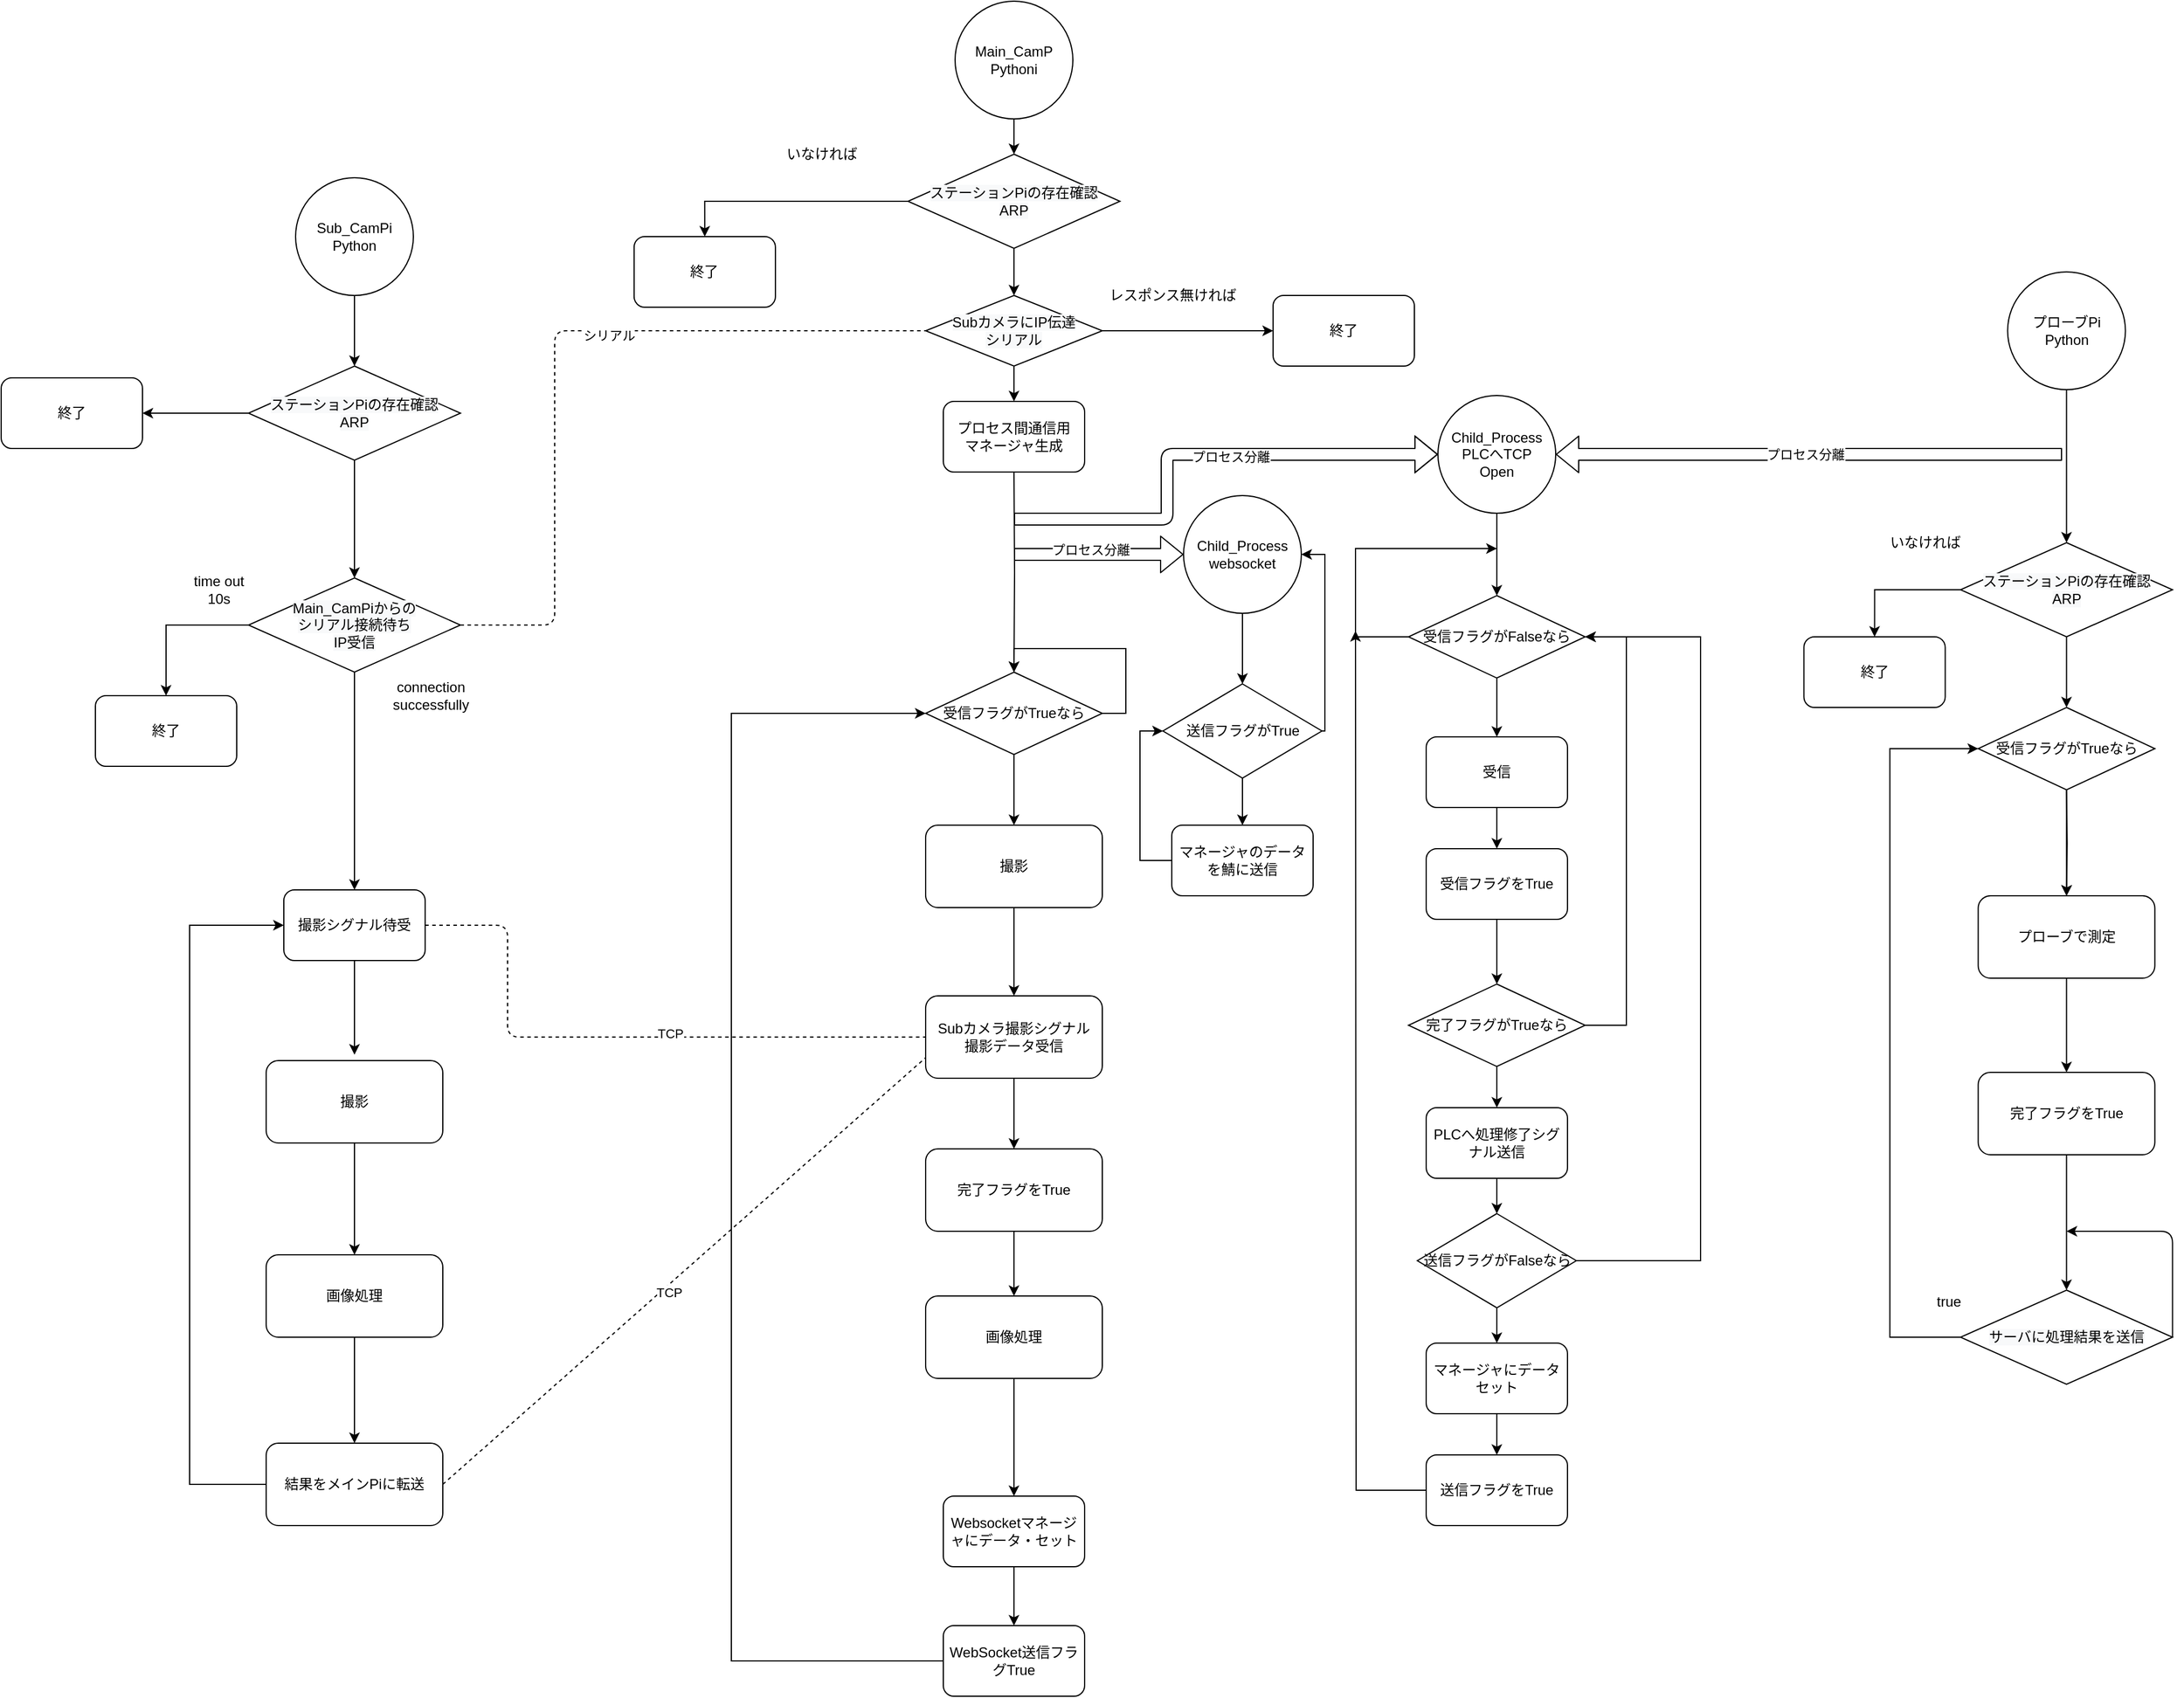 <mxfile version="13.10.4" type="github">
  <diagram id="wkKprQKMh2lIjEy9JK0p" name="Page-1">
    <mxGraphModel dx="2500" dy="1981" grid="1" gridSize="10" guides="1" tooltips="1" connect="1" arrows="1" fold="1" page="1" pageScale="1" pageWidth="827" pageHeight="1169" math="0" shadow="0">
      <root>
        <mxCell id="0" />
        <mxCell id="1" parent="0" />
        <mxCell id="7-3Q7KgSMtSj3p_TCm8j-2" style="edgeStyle=orthogonalEdgeStyle;rounded=0;orthogonalLoop=1;jettySize=auto;html=1;entryX=0.5;entryY=0;entryDx=0;entryDy=0;" parent="1" source="dFKXp6tCZQXhxMECFwLC-1" target="LhpffrZuen5v1YRQ7B42-1" edge="1">
          <mxGeometry relative="1" as="geometry" />
        </mxCell>
        <mxCell id="dFKXp6tCZQXhxMECFwLC-1" value="Main_CamP&lt;br&gt;Pythoni" style="ellipse;whiteSpace=wrap;html=1;aspect=fixed;" parent="1" vertex="1">
          <mxGeometry x="100" y="-440" width="100" height="100" as="geometry" />
        </mxCell>
        <mxCell id="qD_2ZNkwh3tH0Hq8MnKl-32" style="edgeStyle=orthogonalEdgeStyle;rounded=0;orthogonalLoop=1;jettySize=auto;html=1;entryX=0;entryY=0.5;entryDx=0;entryDy=0;exitX=0;exitY=0.5;exitDx=0;exitDy=0;" parent="1" source="YXvn23vjxqq8DgFYmBK6-69" target="YXvn23vjxqq8DgFYmBK6-9" edge="1">
          <mxGeometry relative="1" as="geometry">
            <Array as="points">
              <mxPoint x="-90" y="970" />
              <mxPoint x="-90" y="165" />
            </Array>
            <mxPoint x="75" y="165" as="targetPoint" />
            <mxPoint x="60.0" y="860.0" as="sourcePoint" />
          </mxGeometry>
        </mxCell>
        <mxCell id="gs2BWEIWhmqGeNFwZReW-1" style="edgeStyle=orthogonalEdgeStyle;rounded=0;orthogonalLoop=1;jettySize=auto;html=1;entryX=0.5;entryY=0;entryDx=0;entryDy=0;exitX=0.5;exitY=1;exitDx=0;exitDy=0;" parent="1" source="YXvn23vjxqq8DgFYmBK6-9" target="dFKXp6tCZQXhxMECFwLC-113" edge="1">
          <mxGeometry relative="1" as="geometry">
            <mxPoint x="150" y="200" as="sourcePoint" />
          </mxGeometry>
        </mxCell>
        <mxCell id="ztofhrs_hkuCxPjCwXTj-53" style="edgeStyle=orthogonalEdgeStyle;rounded=0;orthogonalLoop=1;jettySize=auto;html=1;entryX=0.5;entryY=0;entryDx=0;entryDy=0;" parent="1" source="dFKXp6tCZQXhxMECFwLC-113" target="ztofhrs_hkuCxPjCwXTj-52" edge="1">
          <mxGeometry relative="1" as="geometry" />
        </mxCell>
        <mxCell id="dFKXp6tCZQXhxMECFwLC-113" value="撮影" style="rounded=1;whiteSpace=wrap;html=1;" parent="1" vertex="1">
          <mxGeometry x="75" y="260" width="150" height="70" as="geometry" />
        </mxCell>
        <mxCell id="_6dwRvxBaeqmldl8VEm--12" style="edgeStyle=orthogonalEdgeStyle;rounded=0;orthogonalLoop=1;jettySize=auto;html=1;entryX=0.5;entryY=0;entryDx=0;entryDy=0;" parent="1" source="dFKXp6tCZQXhxMECFwLC-123" target="qD_2ZNkwh3tH0Hq8MnKl-52" edge="1">
          <mxGeometry relative="1" as="geometry">
            <mxPoint x="1043.75" y="-70" as="targetPoint" />
          </mxGeometry>
        </mxCell>
        <mxCell id="dFKXp6tCZQXhxMECFwLC-123" value="プローブPi&lt;br&gt;Python" style="ellipse;whiteSpace=wrap;html=1;aspect=fixed;" parent="1" vertex="1">
          <mxGeometry x="993.75" y="-210" width="100" height="100" as="geometry" />
        </mxCell>
        <mxCell id="dFKXp6tCZQXhxMECFwLC-128" style="edgeStyle=orthogonalEdgeStyle;rounded=0;orthogonalLoop=1;jettySize=auto;html=1;exitX=0.5;exitY=1;exitDx=0;exitDy=0;" parent="1" target="dFKXp6tCZQXhxMECFwLC-130" edge="1">
          <mxGeometry relative="1" as="geometry">
            <mxPoint x="1043.75" y="230" as="sourcePoint" />
          </mxGeometry>
        </mxCell>
        <mxCell id="dFKXp6tCZQXhxMECFwLC-129" style="edgeStyle=orthogonalEdgeStyle;rounded=0;orthogonalLoop=1;jettySize=auto;html=1;" parent="1" source="dFKXp6tCZQXhxMECFwLC-130" target="dFKXp6tCZQXhxMECFwLC-154" edge="1">
          <mxGeometry relative="1" as="geometry" />
        </mxCell>
        <mxCell id="dFKXp6tCZQXhxMECFwLC-130" value="プローブで測定" style="rounded=1;whiteSpace=wrap;html=1;" parent="1" vertex="1">
          <mxGeometry x="968.75" y="320" width="150" height="70" as="geometry" />
        </mxCell>
        <mxCell id="qD_2ZNkwh3tH0Hq8MnKl-39" style="edgeStyle=orthogonalEdgeStyle;rounded=0;orthogonalLoop=1;jettySize=auto;html=1;entryX=0;entryY=0.5;entryDx=0;entryDy=0;" parent="1" source="dFKXp6tCZQXhxMECFwLC-134" target="YXvn23vjxqq8DgFYmBK6-66" edge="1">
          <mxGeometry relative="1" as="geometry">
            <Array as="points">
              <mxPoint x="893.75" y="695" />
              <mxPoint x="893.75" y="195" />
            </Array>
            <mxPoint x="968.75" y="195" as="targetPoint" />
          </mxGeometry>
        </mxCell>
        <mxCell id="dFKXp6tCZQXhxMECFwLC-134" value="&lt;span style=&quot;color: rgb(0 , 0 , 0) ; font-family: &amp;#34;helvetica&amp;#34; ; font-size: 12px ; font-style: normal ; font-weight: 400 ; letter-spacing: normal ; text-align: center ; text-indent: 0px ; text-transform: none ; word-spacing: 0px ; background-color: rgb(248 , 249 , 250) ; display: inline ; float: none&quot;&gt;サーバに処理結果を送信&lt;br&gt;&lt;/span&gt;" style="rhombus;whiteSpace=wrap;html=1;" parent="1" vertex="1">
          <mxGeometry x="953.75" y="655" width="180" height="80" as="geometry" />
        </mxCell>
        <mxCell id="dFKXp6tCZQXhxMECFwLC-135" value="true" style="text;html=1;strokeColor=none;fillColor=none;align=center;verticalAlign=middle;whiteSpace=wrap;rounded=0;" parent="1" vertex="1">
          <mxGeometry x="923.75" y="655" width="40" height="20" as="geometry" />
        </mxCell>
        <mxCell id="dFKXp6tCZQXhxMECFwLC-136" value="" style="endArrow=classic;html=1;" parent="1" edge="1">
          <mxGeometry width="50" height="50" relative="1" as="geometry">
            <mxPoint x="1133.75" y="695.0" as="sourcePoint" />
            <mxPoint x="1043.75" y="605.0" as="targetPoint" />
            <Array as="points">
              <mxPoint x="1133.75" y="605" />
            </Array>
          </mxGeometry>
        </mxCell>
        <mxCell id="qD_2ZNkwh3tH0Hq8MnKl-40" style="edgeStyle=orthogonalEdgeStyle;rounded=0;orthogonalLoop=1;jettySize=auto;html=1;entryX=0.5;entryY=0;entryDx=0;entryDy=0;" parent="1" source="dFKXp6tCZQXhxMECFwLC-154" target="dFKXp6tCZQXhxMECFwLC-134" edge="1">
          <mxGeometry relative="1" as="geometry" />
        </mxCell>
        <mxCell id="dFKXp6tCZQXhxMECFwLC-154" value="完了フラグをTrue" style="rounded=1;whiteSpace=wrap;html=1;" parent="1" vertex="1">
          <mxGeometry x="968.75" y="470" width="150" height="70" as="geometry" />
        </mxCell>
        <mxCell id="dFKXp6tCZQXhxMECFwLC-188" style="edgeStyle=orthogonalEdgeStyle;rounded=0;orthogonalLoop=1;jettySize=auto;html=1;entryX=0.5;entryY=0;entryDx=0;entryDy=0;" parent="1" source="dFKXp6tCZQXhxMECFwLC-186" edge="1">
          <mxGeometry relative="1" as="geometry">
            <mxPoint x="150" y="660" as="targetPoint" />
          </mxGeometry>
        </mxCell>
        <mxCell id="dFKXp6tCZQXhxMECFwLC-186" value="完了フラグをTrue" style="rounded=1;whiteSpace=wrap;html=1;" parent="1" vertex="1">
          <mxGeometry x="75" y="535" width="150" height="70" as="geometry" />
        </mxCell>
        <mxCell id="bqaIwRByT3U3bhcLjqRG-1" style="edgeStyle=orthogonalEdgeStyle;rounded=0;orthogonalLoop=1;jettySize=auto;html=1;entryX=0.5;entryY=0;entryDx=0;entryDy=0;" parent="1" source="LhpffrZuen5v1YRQ7B42-1" target="LhpffrZuen5v1YRQ7B42-6" edge="1">
          <mxGeometry relative="1" as="geometry" />
        </mxCell>
        <mxCell id="YXvn23vjxqq8DgFYmBK6-22" style="edgeStyle=orthogonalEdgeStyle;rounded=0;orthogonalLoop=1;jettySize=auto;html=1;" edge="1" parent="1" source="LhpffrZuen5v1YRQ7B42-1" target="YXvn23vjxqq8DgFYmBK6-19">
          <mxGeometry relative="1" as="geometry" />
        </mxCell>
        <mxCell id="LhpffrZuen5v1YRQ7B42-1" value="&lt;span style=&quot;color: rgb(0 , 0 , 0) ; font-family: &amp;#34;helvetica&amp;#34; ; font-size: 12px ; font-style: normal ; font-weight: 400 ; letter-spacing: normal ; text-align: center ; text-indent: 0px ; text-transform: none ; word-spacing: 0px ; background-color: rgb(248 , 249 , 250) ; display: inline ; float: none&quot;&gt;ステーションPiの存在確認&lt;br&gt;ARP&lt;br&gt;&lt;/span&gt;" style="rhombus;whiteSpace=wrap;html=1;" parent="1" vertex="1">
          <mxGeometry x="60" y="-310" width="180" height="80" as="geometry" />
        </mxCell>
        <mxCell id="LhpffrZuen5v1YRQ7B42-6" value="終了" style="rounded=1;whiteSpace=wrap;html=1;" parent="1" vertex="1">
          <mxGeometry x="-172.56" y="-240" width="120" height="60" as="geometry" />
        </mxCell>
        <mxCell id="RAQM219WPo-PwNDTgjSl-5" style="edgeStyle=orthogonalEdgeStyle;rounded=0;orthogonalLoop=1;jettySize=auto;html=1;" parent="1" source="ztofhrs_hkuCxPjCwXTj-3" target="RAQM219WPo-PwNDTgjSl-1" edge="1">
          <mxGeometry relative="1" as="geometry" />
        </mxCell>
        <mxCell id="ztofhrs_hkuCxPjCwXTj-3" value="Sub_CamPi&lt;br&gt;Python" style="ellipse;whiteSpace=wrap;html=1;aspect=fixed;" parent="1" vertex="1">
          <mxGeometry x="-460" y="-290" width="100" height="100" as="geometry" />
        </mxCell>
        <mxCell id="qD_2ZNkwh3tH0Hq8MnKl-19" style="edgeStyle=orthogonalEdgeStyle;rounded=0;orthogonalLoop=1;jettySize=auto;html=1;" parent="1" source="ztofhrs_hkuCxPjCwXTj-6" target="qD_2ZNkwh3tH0Hq8MnKl-21" edge="1">
          <mxGeometry relative="1" as="geometry">
            <mxPoint x="-570" y="90" as="targetPoint" />
          </mxGeometry>
        </mxCell>
        <mxCell id="qD_2ZNkwh3tH0Hq8MnKl-25" style="edgeStyle=orthogonalEdgeStyle;rounded=0;orthogonalLoop=1;jettySize=auto;html=1;" parent="1" source="ztofhrs_hkuCxPjCwXTj-6" target="ztofhrs_hkuCxPjCwXTj-34" edge="1">
          <mxGeometry relative="1" as="geometry" />
        </mxCell>
        <mxCell id="ztofhrs_hkuCxPjCwXTj-6" value="&lt;span style=&quot;color: rgb(0 , 0 , 0) ; font-family: &amp;#34;helvetica&amp;#34; ; font-size: 12px ; font-style: normal ; font-weight: 400 ; letter-spacing: normal ; text-align: center ; text-indent: 0px ; text-transform: none ; word-spacing: 0px ; background-color: rgb(248 , 249 , 250) ; display: inline ; float: none&quot;&gt;&lt;span style=&quot;font-family: &amp;#34;helvetica&amp;#34;&quot;&gt;Main_CamPi&lt;/span&gt;からの&lt;br&gt;シリアル接続待ち&lt;br&gt;IP受信&lt;br&gt;&lt;/span&gt;" style="rhombus;whiteSpace=wrap;html=1;" parent="1" vertex="1">
          <mxGeometry x="-500" y="50" width="180" height="80" as="geometry" />
        </mxCell>
        <mxCell id="ztofhrs_hkuCxPjCwXTj-7" value="connection successfully" style="text;html=1;strokeColor=none;fillColor=none;align=center;verticalAlign=middle;whiteSpace=wrap;rounded=0;" parent="1" vertex="1">
          <mxGeometry x="-390" y="130" width="90" height="40" as="geometry" />
        </mxCell>
        <mxCell id="ztofhrs_hkuCxPjCwXTj-50" style="edgeStyle=orthogonalEdgeStyle;rounded=0;orthogonalLoop=1;jettySize=auto;html=1;entryX=0;entryY=0.5;entryDx=0;entryDy=0;" parent="1" source="ztofhrs_hkuCxPjCwXTj-9" target="ztofhrs_hkuCxPjCwXTj-34" edge="1">
          <mxGeometry relative="1" as="geometry">
            <Array as="points">
              <mxPoint x="-550" y="820" />
              <mxPoint x="-550" y="345" />
            </Array>
          </mxGeometry>
        </mxCell>
        <mxCell id="ztofhrs_hkuCxPjCwXTj-9" value="結果をメインPiに転送" style="rounded=1;whiteSpace=wrap;html=1;" parent="1" vertex="1">
          <mxGeometry x="-485" y="785" width="150" height="70" as="geometry" />
        </mxCell>
        <mxCell id="ztofhrs_hkuCxPjCwXTj-22" style="edgeStyle=orthogonalEdgeStyle;rounded=0;orthogonalLoop=1;jettySize=auto;html=1;entryX=0.5;entryY=0;entryDx=0;entryDy=0;" parent="1" source="ztofhrs_hkuCxPjCwXTj-24" target="ztofhrs_hkuCxPjCwXTj-36" edge="1">
          <mxGeometry relative="1" as="geometry" />
        </mxCell>
        <mxCell id="ztofhrs_hkuCxPjCwXTj-24" value="撮影" style="rounded=1;whiteSpace=wrap;html=1;" parent="1" vertex="1">
          <mxGeometry x="-485" y="460" width="150" height="70" as="geometry" />
        </mxCell>
        <mxCell id="ztofhrs_hkuCxPjCwXTj-51" style="edgeStyle=orthogonalEdgeStyle;rounded=0;orthogonalLoop=1;jettySize=auto;html=1;" parent="1" source="ztofhrs_hkuCxPjCwXTj-34" edge="1">
          <mxGeometry relative="1" as="geometry">
            <mxPoint x="-410" y="455" as="targetPoint" />
          </mxGeometry>
        </mxCell>
        <mxCell id="ztofhrs_hkuCxPjCwXTj-34" value="撮影シグナル待受" style="rounded=1;whiteSpace=wrap;html=1;" parent="1" vertex="1">
          <mxGeometry x="-470.0" y="315" width="120" height="60" as="geometry" />
        </mxCell>
        <mxCell id="ztofhrs_hkuCxPjCwXTj-35" style="edgeStyle=orthogonalEdgeStyle;rounded=0;orthogonalLoop=1;jettySize=auto;html=1;entryX=0.5;entryY=0;entryDx=0;entryDy=0;" parent="1" source="ztofhrs_hkuCxPjCwXTj-36" target="ztofhrs_hkuCxPjCwXTj-9" edge="1">
          <mxGeometry relative="1" as="geometry" />
        </mxCell>
        <mxCell id="ztofhrs_hkuCxPjCwXTj-36" value="画像処理" style="rounded=1;whiteSpace=wrap;html=1;" parent="1" vertex="1">
          <mxGeometry x="-485" y="625" width="150" height="70" as="geometry" />
        </mxCell>
        <mxCell id="ztofhrs_hkuCxPjCwXTj-44" value="time out&lt;br&gt;10s" style="text;html=1;strokeColor=none;fillColor=none;align=center;verticalAlign=middle;whiteSpace=wrap;rounded=0;" parent="1" vertex="1">
          <mxGeometry x="-560" y="50" width="70" height="20" as="geometry" />
        </mxCell>
        <mxCell id="ztofhrs_hkuCxPjCwXTj-54" style="edgeStyle=orthogonalEdgeStyle;rounded=0;orthogonalLoop=1;jettySize=auto;html=1;" parent="1" source="ztofhrs_hkuCxPjCwXTj-52" target="dFKXp6tCZQXhxMECFwLC-186" edge="1">
          <mxGeometry relative="1" as="geometry" />
        </mxCell>
        <mxCell id="ztofhrs_hkuCxPjCwXTj-52" value="Subカメラ撮影シグナル&lt;br&gt;撮影データ受信" style="rounded=1;whiteSpace=wrap;html=1;" parent="1" vertex="1">
          <mxGeometry x="75" y="405" width="150" height="70" as="geometry" />
        </mxCell>
        <mxCell id="YXvn23vjxqq8DgFYmBK6-72" style="edgeStyle=orthogonalEdgeStyle;rounded=0;orthogonalLoop=1;jettySize=auto;html=1;entryX=0.5;entryY=0;entryDx=0;entryDy=0;" edge="1" parent="1" source="ztofhrs_hkuCxPjCwXTj-56" target="YXvn23vjxqq8DgFYmBK6-71">
          <mxGeometry relative="1" as="geometry" />
        </mxCell>
        <mxCell id="ztofhrs_hkuCxPjCwXTj-56" value="画像処理" style="rounded=1;whiteSpace=wrap;html=1;" parent="1" vertex="1">
          <mxGeometry x="75" y="660" width="150" height="70" as="geometry" />
        </mxCell>
        <mxCell id="qD_2ZNkwh3tH0Hq8MnKl-10" value="いなければ" style="text;html=1;strokeColor=none;fillColor=none;align=center;verticalAlign=middle;whiteSpace=wrap;rounded=0;" parent="1" vertex="1">
          <mxGeometry x="-52.56" y="-320" width="80" height="20" as="geometry" />
        </mxCell>
        <mxCell id="qD_2ZNkwh3tH0Hq8MnKl-21" value="終了" style="rounded=1;whiteSpace=wrap;html=1;" parent="1" vertex="1">
          <mxGeometry x="-630" y="150" width="120" height="60" as="geometry" />
        </mxCell>
        <mxCell id="qD_2ZNkwh3tH0Hq8MnKl-23" value="" style="endArrow=none;dashed=1;html=1;exitX=1;exitY=0.5;exitDx=0;exitDy=0;entryX=0;entryY=0.5;entryDx=0;entryDy=0;" parent="1" source="ztofhrs_hkuCxPjCwXTj-34" target="ztofhrs_hkuCxPjCwXTj-52" edge="1">
          <mxGeometry width="50" height="50" relative="1" as="geometry">
            <mxPoint x="-200" y="490" as="sourcePoint" />
            <mxPoint x="-150" y="440" as="targetPoint" />
            <Array as="points">
              <mxPoint x="-280" y="345" />
              <mxPoint x="-280" y="440" />
            </Array>
          </mxGeometry>
        </mxCell>
        <mxCell id="qD_2ZNkwh3tH0Hq8MnKl-28" value="TCP" style="edgeLabel;html=1;align=center;verticalAlign=middle;resizable=0;points=[];" parent="qD_2ZNkwh3tH0Hq8MnKl-23" vertex="1" connectable="0">
          <mxGeometry x="0.164" y="3" relative="1" as="geometry">
            <mxPoint as="offset" />
          </mxGeometry>
        </mxCell>
        <mxCell id="qD_2ZNkwh3tH0Hq8MnKl-26" value="" style="endArrow=none;dashed=1;html=1;exitX=1;exitY=0.5;exitDx=0;exitDy=0;entryX=0;entryY=0.75;entryDx=0;entryDy=0;" parent="1" source="ztofhrs_hkuCxPjCwXTj-9" target="ztofhrs_hkuCxPjCwXTj-52" edge="1">
          <mxGeometry width="50" height="50" relative="1" as="geometry">
            <mxPoint x="-222.56" y="810" as="sourcePoint" />
            <mxPoint x="-172.56" y="760" as="targetPoint" />
          </mxGeometry>
        </mxCell>
        <mxCell id="qD_2ZNkwh3tH0Hq8MnKl-27" value="TCP" style="edgeLabel;html=1;align=center;verticalAlign=middle;resizable=0;points=[];" parent="qD_2ZNkwh3tH0Hq8MnKl-26" vertex="1" connectable="0">
          <mxGeometry x="-0.079" y="-5" relative="1" as="geometry">
            <mxPoint as="offset" />
          </mxGeometry>
        </mxCell>
        <mxCell id="qD_2ZNkwh3tH0Hq8MnKl-45" value="終了" style="rounded=1;whiteSpace=wrap;html=1;" parent="1" vertex="1">
          <mxGeometry x="820.75" y="100" width="120" height="60" as="geometry" />
        </mxCell>
        <mxCell id="qD_2ZNkwh3tH0Hq8MnKl-51" style="edgeStyle=orthogonalEdgeStyle;rounded=0;orthogonalLoop=1;jettySize=auto;html=1;entryX=0.5;entryY=0;entryDx=0;entryDy=0;" parent="1" source="qD_2ZNkwh3tH0Hq8MnKl-52" target="qD_2ZNkwh3tH0Hq8MnKl-45" edge="1">
          <mxGeometry relative="1" as="geometry">
            <mxPoint x="770.73" y="90" as="targetPoint" />
          </mxGeometry>
        </mxCell>
        <mxCell id="_6dwRvxBaeqmldl8VEm--1" style="edgeStyle=orthogonalEdgeStyle;rounded=0;orthogonalLoop=1;jettySize=auto;html=1;entryX=0.5;entryY=0;entryDx=0;entryDy=0;" parent="1" source="qD_2ZNkwh3tH0Hq8MnKl-52" target="YXvn23vjxqq8DgFYmBK6-66" edge="1">
          <mxGeometry relative="1" as="geometry">
            <mxPoint x="1043.75" y="160" as="targetPoint" />
          </mxGeometry>
        </mxCell>
        <mxCell id="qD_2ZNkwh3tH0Hq8MnKl-52" value="&lt;span style=&quot;color: rgb(0 , 0 , 0) ; font-family: &amp;#34;helvetica&amp;#34; ; font-size: 12px ; font-style: normal ; font-weight: 400 ; letter-spacing: normal ; text-align: center ; text-indent: 0px ; text-transform: none ; word-spacing: 0px ; background-color: rgb(248 , 249 , 250) ; display: inline ; float: none&quot;&gt;ステーションPiの存在確認&lt;br&gt;ARP&lt;br&gt;&lt;/span&gt;" style="rhombus;whiteSpace=wrap;html=1;" parent="1" vertex="1">
          <mxGeometry x="953.75" y="20" width="180" height="80" as="geometry" />
        </mxCell>
        <mxCell id="_6dwRvxBaeqmldl8VEm--26" value="" style="endArrow=none;dashed=1;html=1;exitX=1;exitY=0.5;exitDx=0;exitDy=0;entryX=0;entryY=0.5;entryDx=0;entryDy=0;" parent="1" source="ztofhrs_hkuCxPjCwXTj-6" target="YXvn23vjxqq8DgFYmBK6-19" edge="1">
          <mxGeometry width="50" height="50" relative="1" as="geometry">
            <mxPoint x="-50" y="150" as="sourcePoint" />
            <mxPoint x="90" y="-160" as="targetPoint" />
            <Array as="points">
              <mxPoint x="-240" y="90" />
              <mxPoint x="-240" y="-160" />
            </Array>
          </mxGeometry>
        </mxCell>
        <mxCell id="_6dwRvxBaeqmldl8VEm--27" value="シリアル" style="edgeLabel;html=1;align=center;verticalAlign=middle;resizable=0;points=[];" parent="_6dwRvxBaeqmldl8VEm--26" vertex="1" connectable="0">
          <mxGeometry x="0.164" y="-4" relative="1" as="geometry">
            <mxPoint as="offset" />
          </mxGeometry>
        </mxCell>
        <mxCell id="RAQM219WPo-PwNDTgjSl-4" style="edgeStyle=orthogonalEdgeStyle;rounded=0;orthogonalLoop=1;jettySize=auto;html=1;" parent="1" source="RAQM219WPo-PwNDTgjSl-1" target="ztofhrs_hkuCxPjCwXTj-6" edge="1">
          <mxGeometry relative="1" as="geometry" />
        </mxCell>
        <mxCell id="RAQM219WPo-PwNDTgjSl-6" style="edgeStyle=orthogonalEdgeStyle;rounded=0;orthogonalLoop=1;jettySize=auto;html=1;" parent="1" source="RAQM219WPo-PwNDTgjSl-1" target="RAQM219WPo-PwNDTgjSl-2" edge="1">
          <mxGeometry relative="1" as="geometry" />
        </mxCell>
        <mxCell id="RAQM219WPo-PwNDTgjSl-1" value="&lt;span style=&quot;color: rgb(0 , 0 , 0) ; font-family: &amp;#34;helvetica&amp;#34; ; font-size: 12px ; font-style: normal ; font-weight: 400 ; letter-spacing: normal ; text-align: center ; text-indent: 0px ; text-transform: none ; word-spacing: 0px ; background-color: rgb(248 , 249 , 250) ; display: inline ; float: none&quot;&gt;ステーションPiの存在確認&lt;br&gt;ARP&lt;br&gt;&lt;/span&gt;" style="rhombus;whiteSpace=wrap;html=1;" parent="1" vertex="1">
          <mxGeometry x="-500" y="-130" width="180" height="80" as="geometry" />
        </mxCell>
        <mxCell id="RAQM219WPo-PwNDTgjSl-2" value="終了" style="rounded=1;whiteSpace=wrap;html=1;" parent="1" vertex="1">
          <mxGeometry x="-710" y="-120" width="120" height="60" as="geometry" />
        </mxCell>
        <mxCell id="YXvn23vjxqq8DgFYmBK6-1" value="プロセス間通信用&lt;br&gt;マネージャ生成" style="rounded=1;whiteSpace=wrap;html=1;" vertex="1" parent="1">
          <mxGeometry x="90" y="-100" width="120" height="60" as="geometry" />
        </mxCell>
        <mxCell id="YXvn23vjxqq8DgFYmBK6-4" style="edgeStyle=orthogonalEdgeStyle;rounded=0;orthogonalLoop=1;jettySize=auto;html=1;exitX=0.5;exitY=1;exitDx=0;exitDy=0;entryX=0.5;entryY=0;entryDx=0;entryDy=0;" edge="1" parent="1" target="YXvn23vjxqq8DgFYmBK6-9">
          <mxGeometry relative="1" as="geometry">
            <mxPoint x="150" y="-40" as="sourcePoint" />
            <mxPoint x="150" y="130" as="targetPoint" />
          </mxGeometry>
        </mxCell>
        <mxCell id="YXvn23vjxqq8DgFYmBK6-9" value="受信フラグがTrueなら" style="rhombus;whiteSpace=wrap;html=1;" vertex="1" parent="1">
          <mxGeometry x="74.99" y="130" width="150.01" height="70" as="geometry" />
        </mxCell>
        <mxCell id="YXvn23vjxqq8DgFYmBK6-11" style="edgeStyle=orthogonalEdgeStyle;rounded=0;orthogonalLoop=1;jettySize=auto;html=1;exitX=1;exitY=0.5;exitDx=0;exitDy=0;" edge="1" parent="1" source="YXvn23vjxqq8DgFYmBK6-9">
          <mxGeometry relative="1" as="geometry">
            <mxPoint x="150" y="130" as="targetPoint" />
            <Array as="points">
              <mxPoint x="245" y="165" />
              <mxPoint x="245" y="110" />
              <mxPoint x="150" y="110" />
            </Array>
          </mxGeometry>
        </mxCell>
        <mxCell id="YXvn23vjxqq8DgFYmBK6-23" style="edgeStyle=orthogonalEdgeStyle;rounded=0;orthogonalLoop=1;jettySize=auto;html=1;" edge="1" parent="1" source="YXvn23vjxqq8DgFYmBK6-19" target="YXvn23vjxqq8DgFYmBK6-1">
          <mxGeometry relative="1" as="geometry" />
        </mxCell>
        <mxCell id="YXvn23vjxqq8DgFYmBK6-40" style="edgeStyle=orthogonalEdgeStyle;rounded=0;orthogonalLoop=1;jettySize=auto;html=1;entryX=0;entryY=0.5;entryDx=0;entryDy=0;" edge="1" parent="1" source="YXvn23vjxqq8DgFYmBK6-19" target="YXvn23vjxqq8DgFYmBK6-41">
          <mxGeometry relative="1" as="geometry">
            <mxPoint x="350" y="-160" as="targetPoint" />
          </mxGeometry>
        </mxCell>
        <mxCell id="YXvn23vjxqq8DgFYmBK6-19" value="&lt;span style=&quot;color: rgb(0 , 0 , 0) ; font-family: &amp;#34;helvetica&amp;#34; ; font-size: 12px ; font-style: normal ; font-weight: 400 ; letter-spacing: normal ; text-align: center ; text-indent: 0px ; text-transform: none ; word-spacing: 0px ; background-color: rgb(248 , 249 , 250) ; display: inline ; float: none&quot;&gt;&lt;span style=&quot;font-family: &amp;#34;helvetica&amp;#34;&quot;&gt;SubカメラにIP伝達&lt;/span&gt;&lt;br style=&quot;font-family: &amp;#34;helvetica&amp;#34;&quot;&gt;&lt;span style=&quot;font-family: &amp;#34;helvetica&amp;#34;&quot;&gt;シリアル&lt;/span&gt;&lt;br&gt;&lt;/span&gt;" style="rhombus;whiteSpace=wrap;html=1;" vertex="1" parent="1">
          <mxGeometry x="75" y="-190" width="150" height="60" as="geometry" />
        </mxCell>
        <mxCell id="YXvn23vjxqq8DgFYmBK6-28" style="edgeStyle=orthogonalEdgeStyle;rounded=0;orthogonalLoop=1;jettySize=auto;html=1;" edge="1" parent="1" source="YXvn23vjxqq8DgFYmBK6-24" target="YXvn23vjxqq8DgFYmBK6-27">
          <mxGeometry relative="1" as="geometry" />
        </mxCell>
        <mxCell id="YXvn23vjxqq8DgFYmBK6-24" value="Child_Process&lt;br&gt;websocket" style="ellipse;whiteSpace=wrap;html=1;aspect=fixed;" vertex="1" parent="1">
          <mxGeometry x="294" y="-20" width="100" height="100" as="geometry" />
        </mxCell>
        <mxCell id="YXvn23vjxqq8DgFYmBK6-25" value="" style="shape=flexArrow;endArrow=classic;html=1;entryX=0;entryY=0.5;entryDx=0;entryDy=0;" edge="1" parent="1" target="YXvn23vjxqq8DgFYmBK6-24">
          <mxGeometry width="50" height="50" relative="1" as="geometry">
            <mxPoint x="150" y="30" as="sourcePoint" />
            <mxPoint x="54.01" y="30.17" as="targetPoint" />
          </mxGeometry>
        </mxCell>
        <mxCell id="YXvn23vjxqq8DgFYmBK6-26" value="プロセス分離" style="edgeLabel;html=1;align=center;verticalAlign=middle;resizable=0;points=[];" vertex="1" connectable="0" parent="YXvn23vjxqq8DgFYmBK6-25">
          <mxGeometry x="-0.095" y="4" relative="1" as="geometry">
            <mxPoint as="offset" />
          </mxGeometry>
        </mxCell>
        <mxCell id="YXvn23vjxqq8DgFYmBK6-31" style="edgeStyle=orthogonalEdgeStyle;rounded=0;orthogonalLoop=1;jettySize=auto;html=1;" edge="1" parent="1" source="YXvn23vjxqq8DgFYmBK6-27" target="YXvn23vjxqq8DgFYmBK6-30">
          <mxGeometry relative="1" as="geometry" />
        </mxCell>
        <mxCell id="YXvn23vjxqq8DgFYmBK6-39" style="edgeStyle=orthogonalEdgeStyle;rounded=0;orthogonalLoop=1;jettySize=auto;html=1;entryX=1;entryY=0.5;entryDx=0;entryDy=0;exitX=1;exitY=0.5;exitDx=0;exitDy=0;" edge="1" parent="1" source="YXvn23vjxqq8DgFYmBK6-27" target="YXvn23vjxqq8DgFYmBK6-24">
          <mxGeometry relative="1" as="geometry">
            <Array as="points">
              <mxPoint x="414" y="180" />
              <mxPoint x="414" y="30" />
            </Array>
          </mxGeometry>
        </mxCell>
        <mxCell id="YXvn23vjxqq8DgFYmBK6-27" value="送信フラグがTrue" style="rhombus;whiteSpace=wrap;html=1;" vertex="1" parent="1">
          <mxGeometry x="276.5" y="140" width="135" height="80" as="geometry" />
        </mxCell>
        <mxCell id="YXvn23vjxqq8DgFYmBK6-38" style="edgeStyle=orthogonalEdgeStyle;rounded=0;orthogonalLoop=1;jettySize=auto;html=1;entryX=0;entryY=0.5;entryDx=0;entryDy=0;exitX=0;exitY=0.5;exitDx=0;exitDy=0;" edge="1" parent="1" source="YXvn23vjxqq8DgFYmBK6-30" target="YXvn23vjxqq8DgFYmBK6-27">
          <mxGeometry relative="1" as="geometry">
            <Array as="points">
              <mxPoint x="257" y="290" />
              <mxPoint x="257" y="180" />
            </Array>
          </mxGeometry>
        </mxCell>
        <mxCell id="YXvn23vjxqq8DgFYmBK6-30" value="マネージャのデータを鯖に送信" style="rounded=1;whiteSpace=wrap;html=1;" vertex="1" parent="1">
          <mxGeometry x="284" y="260" width="120" height="60" as="geometry" />
        </mxCell>
        <mxCell id="YXvn23vjxqq8DgFYmBK6-41" value="終了" style="rounded=1;whiteSpace=wrap;html=1;" vertex="1" parent="1">
          <mxGeometry x="370.0" y="-190" width="120" height="60" as="geometry" />
        </mxCell>
        <mxCell id="YXvn23vjxqq8DgFYmBK6-42" value="レスポンス無ければ" style="text;html=1;strokeColor=none;fillColor=none;align=center;verticalAlign=middle;whiteSpace=wrap;rounded=0;" vertex="1" parent="1">
          <mxGeometry x="210" y="-200" width="150" height="20" as="geometry" />
        </mxCell>
        <mxCell id="YXvn23vjxqq8DgFYmBK6-43" value="いなければ" style="text;html=1;strokeColor=none;fillColor=none;align=center;verticalAlign=middle;whiteSpace=wrap;rounded=0;" vertex="1" parent="1">
          <mxGeometry x="883.75" y="10" width="80" height="20" as="geometry" />
        </mxCell>
        <mxCell id="YXvn23vjxqq8DgFYmBK6-44" style="edgeStyle=orthogonalEdgeStyle;rounded=0;orthogonalLoop=1;jettySize=auto;html=1;entryX=0.5;entryY=0;entryDx=0;entryDy=0;" edge="1" parent="1" source="YXvn23vjxqq8DgFYmBK6-45" target="YXvn23vjxqq8DgFYmBK6-54">
          <mxGeometry relative="1" as="geometry" />
        </mxCell>
        <mxCell id="YXvn23vjxqq8DgFYmBK6-45" value="Child_Process&lt;br&gt;PLCへTCP&lt;br&gt;Open" style="ellipse;whiteSpace=wrap;html=1;aspect=fixed;" vertex="1" parent="1">
          <mxGeometry x="510.01" y="-105" width="100" height="100" as="geometry" />
        </mxCell>
        <mxCell id="YXvn23vjxqq8DgFYmBK6-46" style="edgeStyle=orthogonalEdgeStyle;rounded=0;orthogonalLoop=1;jettySize=auto;html=1;entryX=0.5;entryY=0;entryDx=0;entryDy=0;" edge="1" parent="1" source="YXvn23vjxqq8DgFYmBK6-47" target="YXvn23vjxqq8DgFYmBK6-57">
          <mxGeometry relative="1" as="geometry" />
        </mxCell>
        <mxCell id="YXvn23vjxqq8DgFYmBK6-47" value="受信フラグをTrue" style="rounded=1;whiteSpace=wrap;html=1;" vertex="1" parent="1">
          <mxGeometry x="500.02" y="280" width="120" height="60" as="geometry" />
        </mxCell>
        <mxCell id="YXvn23vjxqq8DgFYmBK6-48" value="" style="shape=flexArrow;endArrow=classic;html=1;entryX=1;entryY=0.5;entryDx=0;entryDy=0;" edge="1" parent="1" target="YXvn23vjxqq8DgFYmBK6-45">
          <mxGeometry width="50" height="50" relative="1" as="geometry">
            <mxPoint x="1040" y="-55" as="sourcePoint" />
            <mxPoint x="1100" y="-320" as="targetPoint" />
          </mxGeometry>
        </mxCell>
        <mxCell id="YXvn23vjxqq8DgFYmBK6-49" value="プロセス分離" style="edgeLabel;html=1;align=center;verticalAlign=middle;resizable=0;points=[];" vertex="1" connectable="0" parent="YXvn23vjxqq8DgFYmBK6-48">
          <mxGeometry x="-0.095" y="4" relative="1" as="geometry">
            <mxPoint x="-24.25" y="-4" as="offset" />
          </mxGeometry>
        </mxCell>
        <mxCell id="YXvn23vjxqq8DgFYmBK6-50" style="edgeStyle=orthogonalEdgeStyle;rounded=0;orthogonalLoop=1;jettySize=auto;html=1;entryX=0.5;entryY=0;entryDx=0;entryDy=0;" edge="1" parent="1" source="YXvn23vjxqq8DgFYmBK6-51" target="YXvn23vjxqq8DgFYmBK6-47">
          <mxGeometry relative="1" as="geometry" />
        </mxCell>
        <mxCell id="YXvn23vjxqq8DgFYmBK6-51" value="受信" style="rounded=1;whiteSpace=wrap;html=1;" vertex="1" parent="1">
          <mxGeometry x="500.02" y="185" width="120" height="60" as="geometry" />
        </mxCell>
        <mxCell id="YXvn23vjxqq8DgFYmBK6-52" style="edgeStyle=orthogonalEdgeStyle;rounded=0;orthogonalLoop=1;jettySize=auto;html=1;entryX=0.5;entryY=0;entryDx=0;entryDy=0;" edge="1" parent="1" source="YXvn23vjxqq8DgFYmBK6-54" target="YXvn23vjxqq8DgFYmBK6-51">
          <mxGeometry relative="1" as="geometry" />
        </mxCell>
        <mxCell id="YXvn23vjxqq8DgFYmBK6-53" style="edgeStyle=orthogonalEdgeStyle;rounded=0;orthogonalLoop=1;jettySize=auto;html=1;" edge="1" parent="1" source="YXvn23vjxqq8DgFYmBK6-54">
          <mxGeometry relative="1" as="geometry">
            <mxPoint x="560" y="25" as="targetPoint" />
            <Array as="points">
              <mxPoint x="440" y="100" />
              <mxPoint x="440" y="25" />
              <mxPoint x="508" y="25" />
            </Array>
          </mxGeometry>
        </mxCell>
        <mxCell id="YXvn23vjxqq8DgFYmBK6-54" value="受信フラグがFalseなら" style="rhombus;whiteSpace=wrap;html=1;" vertex="1" parent="1">
          <mxGeometry x="485.01" y="65" width="150.01" height="70" as="geometry" />
        </mxCell>
        <mxCell id="YXvn23vjxqq8DgFYmBK6-55" style="edgeStyle=orthogonalEdgeStyle;rounded=0;orthogonalLoop=1;jettySize=auto;html=1;entryX=0.5;entryY=0;entryDx=0;entryDy=0;" edge="1" parent="1" source="YXvn23vjxqq8DgFYmBK6-57" target="YXvn23vjxqq8DgFYmBK6-60">
          <mxGeometry relative="1" as="geometry" />
        </mxCell>
        <mxCell id="YXvn23vjxqq8DgFYmBK6-56" style="edgeStyle=orthogonalEdgeStyle;rounded=0;orthogonalLoop=1;jettySize=auto;html=1;entryX=1;entryY=0.5;entryDx=0;entryDy=0;" edge="1" parent="1" source="YXvn23vjxqq8DgFYmBK6-57" target="YXvn23vjxqq8DgFYmBK6-54">
          <mxGeometry relative="1" as="geometry">
            <Array as="points">
              <mxPoint x="670" y="430" />
              <mxPoint x="670" y="100" />
            </Array>
          </mxGeometry>
        </mxCell>
        <mxCell id="YXvn23vjxqq8DgFYmBK6-57" value="完了フラグがTrueなら" style="rhombus;whiteSpace=wrap;html=1;" vertex="1" parent="1">
          <mxGeometry x="485.01" y="395" width="150.01" height="70" as="geometry" />
        </mxCell>
        <mxCell id="YXvn23vjxqq8DgFYmBK6-58" style="edgeStyle=orthogonalEdgeStyle;rounded=0;orthogonalLoop=1;jettySize=auto;html=1;exitX=0;exitY=0.5;exitDx=0;exitDy=0;" edge="1" parent="1" source="YXvn23vjxqq8DgFYmBK6-63">
          <mxGeometry relative="1" as="geometry">
            <mxPoint x="440" y="95" as="targetPoint" />
          </mxGeometry>
        </mxCell>
        <mxCell id="YXvn23vjxqq8DgFYmBK6-59" style="edgeStyle=orthogonalEdgeStyle;rounded=0;orthogonalLoop=1;jettySize=auto;html=1;" edge="1" parent="1" source="YXvn23vjxqq8DgFYmBK6-60" target="YXvn23vjxqq8DgFYmBK6-62">
          <mxGeometry relative="1" as="geometry" />
        </mxCell>
        <mxCell id="YXvn23vjxqq8DgFYmBK6-60" value="PLCへ処理修了シグナル送信" style="rounded=1;whiteSpace=wrap;html=1;" vertex="1" parent="1">
          <mxGeometry x="500.02" y="500" width="120" height="60" as="geometry" />
        </mxCell>
        <mxCell id="YXvn23vjxqq8DgFYmBK6-61" style="edgeStyle=orthogonalEdgeStyle;rounded=0;orthogonalLoop=1;jettySize=auto;html=1;" edge="1" parent="1" source="YXvn23vjxqq8DgFYmBK6-62" target="YXvn23vjxqq8DgFYmBK6-65">
          <mxGeometry relative="1" as="geometry" />
        </mxCell>
        <mxCell id="YXvn23vjxqq8DgFYmBK6-68" style="edgeStyle=orthogonalEdgeStyle;rounded=0;orthogonalLoop=1;jettySize=auto;html=1;entryX=1;entryY=0.5;entryDx=0;entryDy=0;" edge="1" parent="1" source="YXvn23vjxqq8DgFYmBK6-62" target="YXvn23vjxqq8DgFYmBK6-54">
          <mxGeometry relative="1" as="geometry">
            <mxPoint x="673" y="430" as="targetPoint" />
            <Array as="points">
              <mxPoint x="733" y="630" />
              <mxPoint x="733" y="100" />
            </Array>
          </mxGeometry>
        </mxCell>
        <mxCell id="YXvn23vjxqq8DgFYmBK6-62" value="送信フラグがFalseなら" style="rhombus;whiteSpace=wrap;html=1;" vertex="1" parent="1">
          <mxGeometry x="492.51" y="590" width="135" height="80" as="geometry" />
        </mxCell>
        <mxCell id="YXvn23vjxqq8DgFYmBK6-63" value="送信フラグをTrue" style="rounded=1;whiteSpace=wrap;html=1;" vertex="1" parent="1">
          <mxGeometry x="500.01" y="795" width="120" height="60" as="geometry" />
        </mxCell>
        <mxCell id="YXvn23vjxqq8DgFYmBK6-64" style="edgeStyle=orthogonalEdgeStyle;rounded=0;orthogonalLoop=1;jettySize=auto;html=1;" edge="1" parent="1" source="YXvn23vjxqq8DgFYmBK6-65" target="YXvn23vjxqq8DgFYmBK6-63">
          <mxGeometry relative="1" as="geometry" />
        </mxCell>
        <mxCell id="YXvn23vjxqq8DgFYmBK6-65" value="マネージャにデータセット" style="rounded=1;whiteSpace=wrap;html=1;" vertex="1" parent="1">
          <mxGeometry x="500.01" y="700" width="120" height="60" as="geometry" />
        </mxCell>
        <mxCell id="YXvn23vjxqq8DgFYmBK6-67" value="" style="edgeStyle=orthogonalEdgeStyle;rounded=0;orthogonalLoop=1;jettySize=auto;html=1;exitX=0.5;exitY=1;exitDx=0;exitDy=0;" edge="1" parent="1" source="YXvn23vjxqq8DgFYmBK6-66" target="dFKXp6tCZQXhxMECFwLC-130">
          <mxGeometry relative="1" as="geometry" />
        </mxCell>
        <mxCell id="YXvn23vjxqq8DgFYmBK6-66" value="受信フラグがTrueなら" style="rhombus;whiteSpace=wrap;html=1;" vertex="1" parent="1">
          <mxGeometry x="968.75" y="160" width="150.01" height="70" as="geometry" />
        </mxCell>
        <mxCell id="YXvn23vjxqq8DgFYmBK6-69" value="WebSocket送信フラグTrue" style="rounded=1;whiteSpace=wrap;html=1;" vertex="1" parent="1">
          <mxGeometry x="89.99" y="940" width="120" height="60" as="geometry" />
        </mxCell>
        <mxCell id="YXvn23vjxqq8DgFYmBK6-73" style="edgeStyle=orthogonalEdgeStyle;rounded=0;orthogonalLoop=1;jettySize=auto;html=1;" edge="1" parent="1" source="YXvn23vjxqq8DgFYmBK6-71" target="YXvn23vjxqq8DgFYmBK6-69">
          <mxGeometry relative="1" as="geometry" />
        </mxCell>
        <mxCell id="YXvn23vjxqq8DgFYmBK6-71" value="Websocketマネージャにデータ・セット" style="rounded=1;whiteSpace=wrap;html=1;" vertex="1" parent="1">
          <mxGeometry x="89.99" y="830" width="120" height="60" as="geometry" />
        </mxCell>
        <mxCell id="YXvn23vjxqq8DgFYmBK6-74" value="" style="shape=flexArrow;endArrow=classic;html=1;" edge="1" parent="1" target="YXvn23vjxqq8DgFYmBK6-45">
          <mxGeometry width="50" height="50" relative="1" as="geometry">
            <mxPoint x="150" as="sourcePoint" />
            <mxPoint x="270" y="-60" as="targetPoint" />
            <Array as="points">
              <mxPoint x="280" />
              <mxPoint x="280" y="-55" />
            </Array>
          </mxGeometry>
        </mxCell>
        <mxCell id="YXvn23vjxqq8DgFYmBK6-75" value="プロセス分離" style="edgeLabel;html=1;align=center;verticalAlign=middle;resizable=0;points=[];" vertex="1" connectable="0" parent="YXvn23vjxqq8DgFYmBK6-74">
          <mxGeometry x="0.152" y="-2" relative="1" as="geometry">
            <mxPoint as="offset" />
          </mxGeometry>
        </mxCell>
      </root>
    </mxGraphModel>
  </diagram>
</mxfile>
